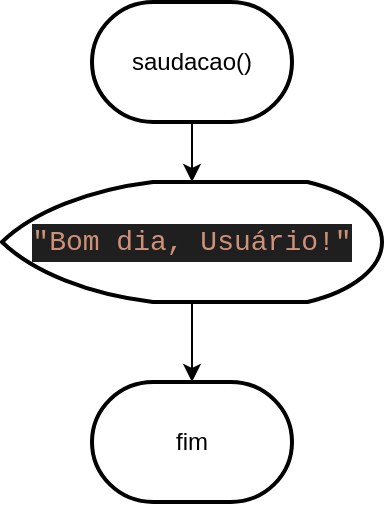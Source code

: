 <mxfile>
    <diagram id="80RrtR_Zywxl7vctqw1U" name="Page-1">
        <mxGraphModel dx="448" dy="422" grid="1" gridSize="10" guides="1" tooltips="1" connect="1" arrows="1" fold="1" page="1" pageScale="1" pageWidth="850" pageHeight="1100" math="0" shadow="0">
            <root>
                <mxCell id="0"/>
                <mxCell id="1" parent="0"/>
                <mxCell id="3" style="edgeStyle=none;html=1;" edge="1" parent="1" source="2">
                    <mxGeometry relative="1" as="geometry">
                        <mxPoint x="320" y="160" as="targetPoint"/>
                    </mxGeometry>
                </mxCell>
                <mxCell id="2" value="saudacao()" style="strokeWidth=2;html=1;shape=mxgraph.flowchart.terminator;whiteSpace=wrap;" vertex="1" parent="1">
                    <mxGeometry x="270" y="70" width="100" height="60" as="geometry"/>
                </mxCell>
                <mxCell id="5" style="edgeStyle=none;html=1;" edge="1" parent="1" source="4">
                    <mxGeometry relative="1" as="geometry">
                        <mxPoint x="320" y="260" as="targetPoint"/>
                    </mxGeometry>
                </mxCell>
                <mxCell id="4" value="&lt;div style=&quot;color: rgb(204, 204, 204); background-color: rgb(31, 31, 31); font-family: Consolas, &amp;quot;Courier New&amp;quot;, monospace; font-size: 14px; line-height: 19px;&quot;&gt;&lt;span style=&quot;color: #ce9178;&quot;&gt;&quot;Bom dia, Usuário!&quot;&lt;/span&gt;&lt;/div&gt;" style="strokeWidth=2;html=1;shape=mxgraph.flowchart.display;whiteSpace=wrap;" vertex="1" parent="1">
                    <mxGeometry x="225" y="160" width="190" height="60" as="geometry"/>
                </mxCell>
                <mxCell id="6" value="fim" style="strokeWidth=2;html=1;shape=mxgraph.flowchart.terminator;whiteSpace=wrap;" vertex="1" parent="1">
                    <mxGeometry x="270" y="260" width="100" height="60" as="geometry"/>
                </mxCell>
            </root>
        </mxGraphModel>
    </diagram>
</mxfile>